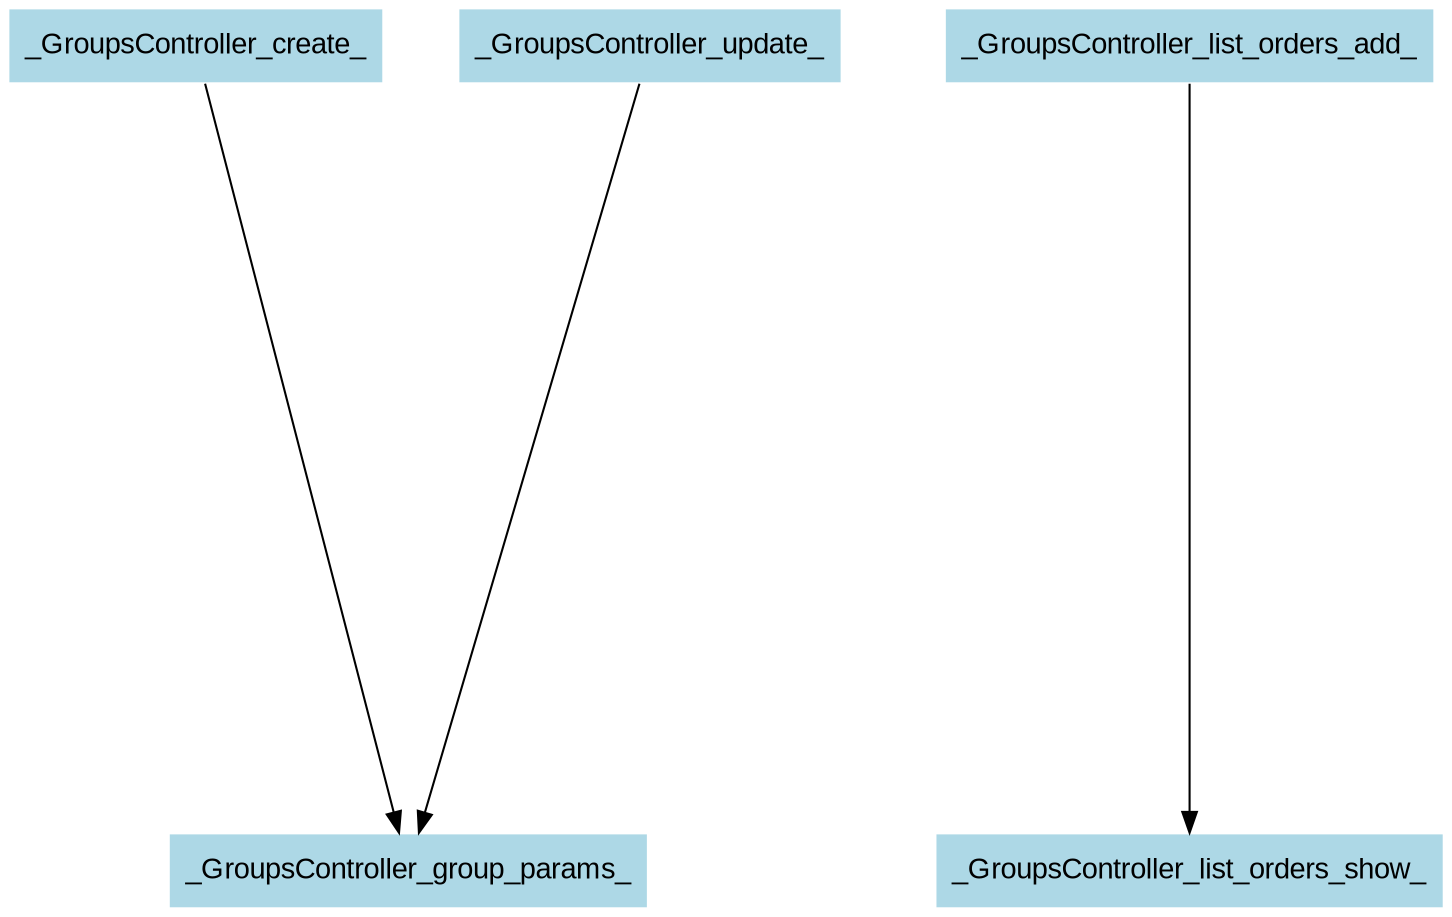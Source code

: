 digraph CallGraph {
ranksep=5;
nodesep=0.5;
node [fontname=Arial];
edge [fontname=Arial];
_GroupsController_create_ -> _GroupsController_group_params_;
_GroupsController_create_ [shape=box, style=filled, fillcolor=lightblue  , color=white];
_GroupsController_group_params_ [shape=box, style=filled, fillcolor=lightblue  , color=white];
_GroupsController_update_ -> _GroupsController_group_params_;
_GroupsController_update_ [shape=box, style=filled, fillcolor=lightblue  , color=white];
_GroupsController_list_orders_add_ -> _GroupsController_list_orders_show_;
_GroupsController_list_orders_add_ [shape=box, style=filled, fillcolor=lightblue  , color=white];
_GroupsController_list_orders_show_ [shape=box, style=filled, fillcolor=lightblue  , color=white];
}
